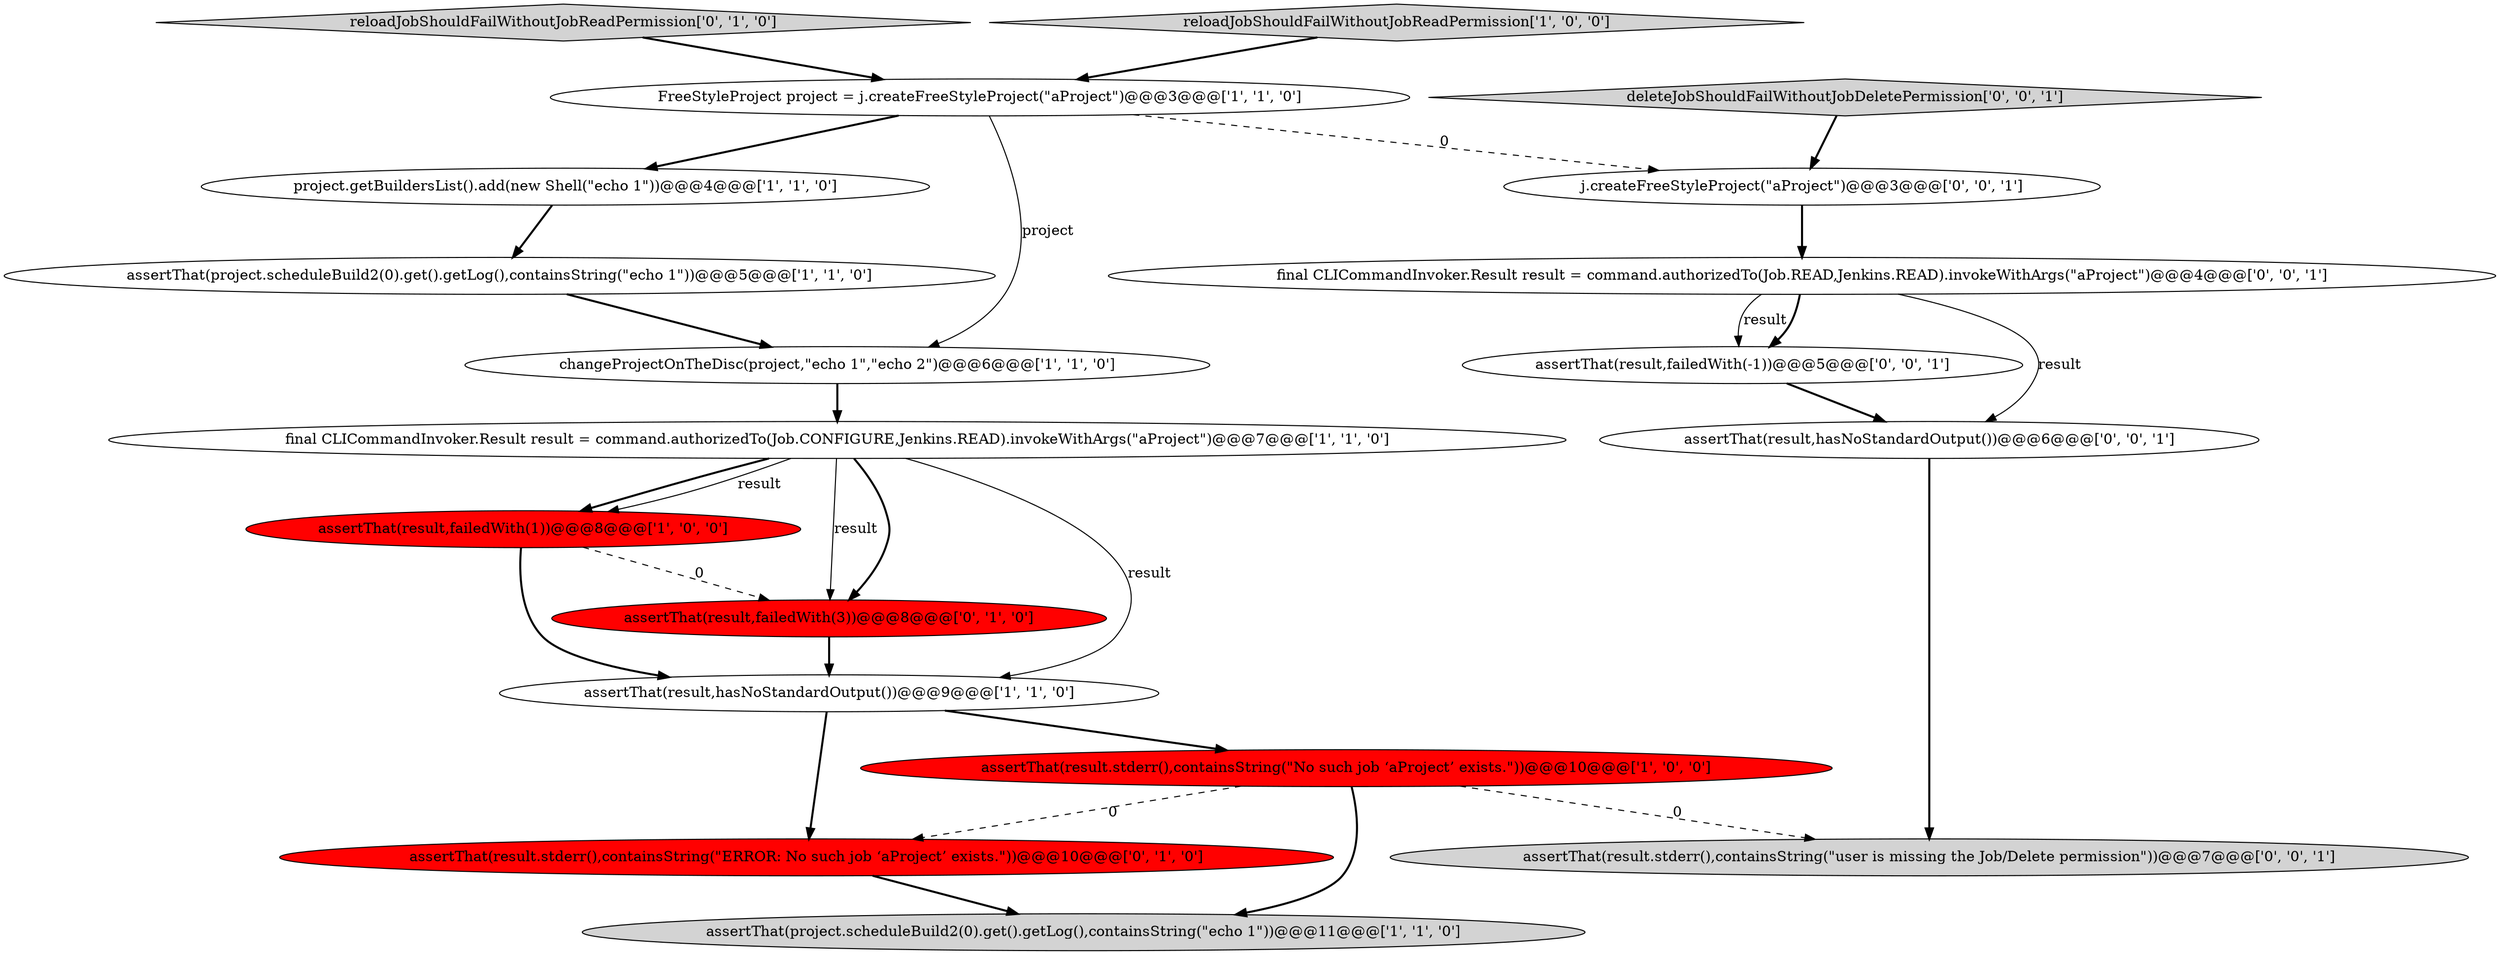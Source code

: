 digraph {
2 [style = filled, label = "assertThat(result,failedWith(1))@@@8@@@['1', '0', '0']", fillcolor = red, shape = ellipse image = "AAA1AAABBB1BBB"];
12 [style = filled, label = "reloadJobShouldFailWithoutJobReadPermission['0', '1', '0']", fillcolor = lightgray, shape = diamond image = "AAA0AAABBB2BBB"];
15 [style = filled, label = "assertThat(result.stderr(),containsString(\"user is missing the Job/Delete permission\"))@@@7@@@['0', '0', '1']", fillcolor = lightgray, shape = ellipse image = "AAA0AAABBB3BBB"];
1 [style = filled, label = "final CLICommandInvoker.Result result = command.authorizedTo(Job.CONFIGURE,Jenkins.READ).invokeWithArgs(\"aProject\")@@@7@@@['1', '1', '0']", fillcolor = white, shape = ellipse image = "AAA0AAABBB1BBB"];
14 [style = filled, label = "assertThat(result,hasNoStandardOutput())@@@6@@@['0', '0', '1']", fillcolor = white, shape = ellipse image = "AAA0AAABBB3BBB"];
0 [style = filled, label = "changeProjectOnTheDisc(project,\"echo 1\",\"echo 2\")@@@6@@@['1', '1', '0']", fillcolor = white, shape = ellipse image = "AAA0AAABBB1BBB"];
16 [style = filled, label = "deleteJobShouldFailWithoutJobDeletePermission['0', '0', '1']", fillcolor = lightgray, shape = diamond image = "AAA0AAABBB3BBB"];
17 [style = filled, label = "final CLICommandInvoker.Result result = command.authorizedTo(Job.READ,Jenkins.READ).invokeWithArgs(\"aProject\")@@@4@@@['0', '0', '1']", fillcolor = white, shape = ellipse image = "AAA0AAABBB3BBB"];
6 [style = filled, label = "reloadJobShouldFailWithoutJobReadPermission['1', '0', '0']", fillcolor = lightgray, shape = diamond image = "AAA0AAABBB1BBB"];
18 [style = filled, label = "j.createFreeStyleProject(\"aProject\")@@@3@@@['0', '0', '1']", fillcolor = white, shape = ellipse image = "AAA0AAABBB3BBB"];
10 [style = filled, label = "assertThat(result.stderr(),containsString(\"ERROR: No such job ‘aProject’ exists.\"))@@@10@@@['0', '1', '0']", fillcolor = red, shape = ellipse image = "AAA1AAABBB2BBB"];
5 [style = filled, label = "assertThat(project.scheduleBuild2(0).get().getLog(),containsString(\"echo 1\"))@@@5@@@['1', '1', '0']", fillcolor = white, shape = ellipse image = "AAA0AAABBB1BBB"];
9 [style = filled, label = "assertThat(result,hasNoStandardOutput())@@@9@@@['1', '1', '0']", fillcolor = white, shape = ellipse image = "AAA0AAABBB1BBB"];
4 [style = filled, label = "FreeStyleProject project = j.createFreeStyleProject(\"aProject\")@@@3@@@['1', '1', '0']", fillcolor = white, shape = ellipse image = "AAA0AAABBB1BBB"];
7 [style = filled, label = "project.getBuildersList().add(new Shell(\"echo 1\"))@@@4@@@['1', '1', '0']", fillcolor = white, shape = ellipse image = "AAA0AAABBB1BBB"];
3 [style = filled, label = "assertThat(project.scheduleBuild2(0).get().getLog(),containsString(\"echo 1\"))@@@11@@@['1', '1', '0']", fillcolor = lightgray, shape = ellipse image = "AAA0AAABBB1BBB"];
8 [style = filled, label = "assertThat(result.stderr(),containsString(\"No such job ‘aProject’ exists.\"))@@@10@@@['1', '0', '0']", fillcolor = red, shape = ellipse image = "AAA1AAABBB1BBB"];
13 [style = filled, label = "assertThat(result,failedWith(-1))@@@5@@@['0', '0', '1']", fillcolor = white, shape = ellipse image = "AAA0AAABBB3BBB"];
11 [style = filled, label = "assertThat(result,failedWith(3))@@@8@@@['0', '1', '0']", fillcolor = red, shape = ellipse image = "AAA1AAABBB2BBB"];
4->18 [style = dashed, label="0"];
16->18 [style = bold, label=""];
8->10 [style = dashed, label="0"];
8->15 [style = dashed, label="0"];
8->3 [style = bold, label=""];
4->0 [style = solid, label="project"];
18->17 [style = bold, label=""];
10->3 [style = bold, label=""];
2->9 [style = bold, label=""];
9->10 [style = bold, label=""];
9->8 [style = bold, label=""];
11->9 [style = bold, label=""];
17->13 [style = solid, label="result"];
4->7 [style = bold, label=""];
1->11 [style = bold, label=""];
6->4 [style = bold, label=""];
7->5 [style = bold, label=""];
17->14 [style = solid, label="result"];
1->9 [style = solid, label="result"];
5->0 [style = bold, label=""];
12->4 [style = bold, label=""];
0->1 [style = bold, label=""];
1->11 [style = solid, label="result"];
2->11 [style = dashed, label="0"];
14->15 [style = bold, label=""];
1->2 [style = bold, label=""];
17->13 [style = bold, label=""];
13->14 [style = bold, label=""];
1->2 [style = solid, label="result"];
}

